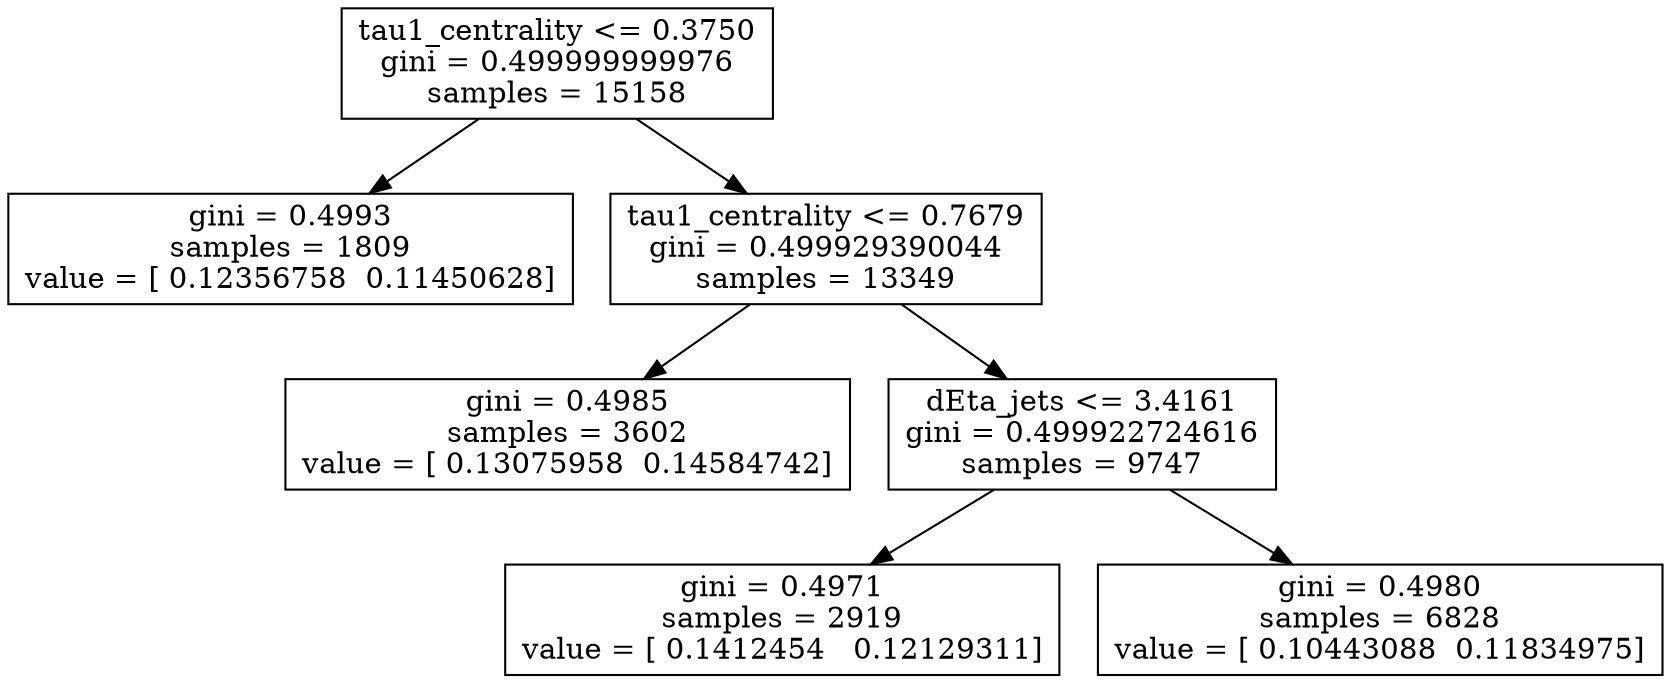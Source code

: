 digraph Tree {
0 [label="tau1_centrality <= 0.3750\ngini = 0.499999999976\nsamples = 15158", shape="box"] ;
1 [label="gini = 0.4993\nsamples = 1809\nvalue = [ 0.12356758  0.11450628]", shape="box"] ;
0 -> 1 ;
2 [label="tau1_centrality <= 0.7679\ngini = 0.499929390044\nsamples = 13349", shape="box"] ;
0 -> 2 ;
3 [label="gini = 0.4985\nsamples = 3602\nvalue = [ 0.13075958  0.14584742]", shape="box"] ;
2 -> 3 ;
4 [label="dEta_jets <= 3.4161\ngini = 0.499922724616\nsamples = 9747", shape="box"] ;
2 -> 4 ;
5 [label="gini = 0.4971\nsamples = 2919\nvalue = [ 0.1412454   0.12129311]", shape="box"] ;
4 -> 5 ;
6 [label="gini = 0.4980\nsamples = 6828\nvalue = [ 0.10443088  0.11834975]", shape="box"] ;
4 -> 6 ;
}